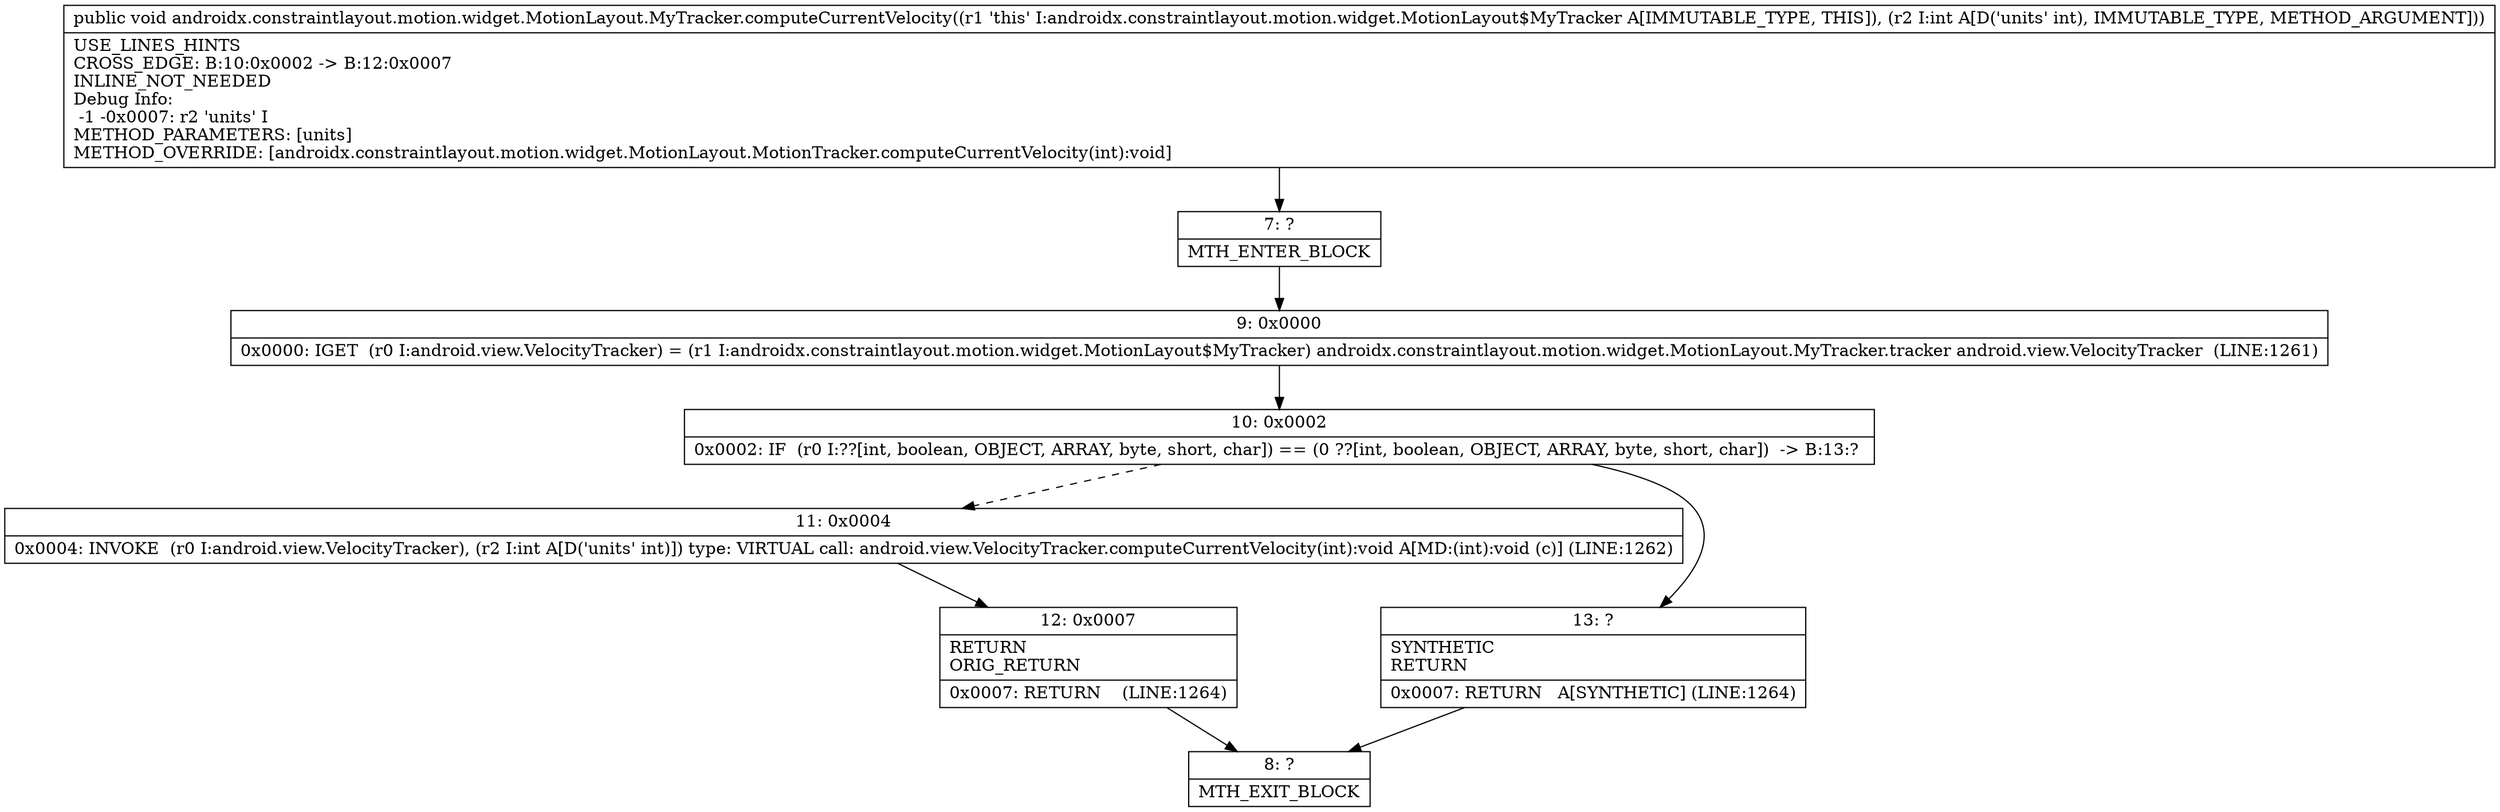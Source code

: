 digraph "CFG forandroidx.constraintlayout.motion.widget.MotionLayout.MyTracker.computeCurrentVelocity(I)V" {
Node_7 [shape=record,label="{7\:\ ?|MTH_ENTER_BLOCK\l}"];
Node_9 [shape=record,label="{9\:\ 0x0000|0x0000: IGET  (r0 I:android.view.VelocityTracker) = (r1 I:androidx.constraintlayout.motion.widget.MotionLayout$MyTracker) androidx.constraintlayout.motion.widget.MotionLayout.MyTracker.tracker android.view.VelocityTracker  (LINE:1261)\l}"];
Node_10 [shape=record,label="{10\:\ 0x0002|0x0002: IF  (r0 I:??[int, boolean, OBJECT, ARRAY, byte, short, char]) == (0 ??[int, boolean, OBJECT, ARRAY, byte, short, char])  \-\> B:13:? \l}"];
Node_11 [shape=record,label="{11\:\ 0x0004|0x0004: INVOKE  (r0 I:android.view.VelocityTracker), (r2 I:int A[D('units' int)]) type: VIRTUAL call: android.view.VelocityTracker.computeCurrentVelocity(int):void A[MD:(int):void (c)] (LINE:1262)\l}"];
Node_12 [shape=record,label="{12\:\ 0x0007|RETURN\lORIG_RETURN\l|0x0007: RETURN    (LINE:1264)\l}"];
Node_8 [shape=record,label="{8\:\ ?|MTH_EXIT_BLOCK\l}"];
Node_13 [shape=record,label="{13\:\ ?|SYNTHETIC\lRETURN\l|0x0007: RETURN   A[SYNTHETIC] (LINE:1264)\l}"];
MethodNode[shape=record,label="{public void androidx.constraintlayout.motion.widget.MotionLayout.MyTracker.computeCurrentVelocity((r1 'this' I:androidx.constraintlayout.motion.widget.MotionLayout$MyTracker A[IMMUTABLE_TYPE, THIS]), (r2 I:int A[D('units' int), IMMUTABLE_TYPE, METHOD_ARGUMENT]))  | USE_LINES_HINTS\lCROSS_EDGE: B:10:0x0002 \-\> B:12:0x0007\lINLINE_NOT_NEEDED\lDebug Info:\l  \-1 \-0x0007: r2 'units' I\lMETHOD_PARAMETERS: [units]\lMETHOD_OVERRIDE: [androidx.constraintlayout.motion.widget.MotionLayout.MotionTracker.computeCurrentVelocity(int):void]\l}"];
MethodNode -> Node_7;Node_7 -> Node_9;
Node_9 -> Node_10;
Node_10 -> Node_11[style=dashed];
Node_10 -> Node_13;
Node_11 -> Node_12;
Node_12 -> Node_8;
Node_13 -> Node_8;
}

